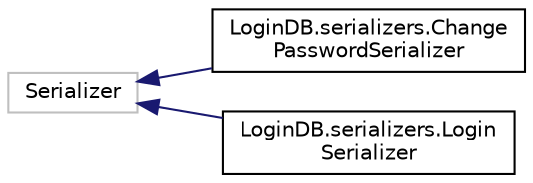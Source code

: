 digraph "Graphical Class Hierarchy"
{
 // LATEX_PDF_SIZE
  edge [fontname="Helvetica",fontsize="10",labelfontname="Helvetica",labelfontsize="10"];
  node [fontname="Helvetica",fontsize="10",shape=record];
  rankdir="LR";
  Node1 [label="Serializer",height=0.2,width=0.4,color="grey75", fillcolor="white", style="filled",tooltip=" "];
  Node1 -> Node0 [dir="back",color="midnightblue",fontsize="10",style="solid",fontname="Helvetica"];
  Node0 [label="LoginDB.serializers.Change\lPasswordSerializer",height=0.2,width=0.4,color="black", fillcolor="white", style="filled",URL="$class_login_d_b_1_1serializers_1_1_change_password_serializer.html",tooltip=" "];
  Node1 -> Node3 [dir="back",color="midnightblue",fontsize="10",style="solid",fontname="Helvetica"];
  Node3 [label="LoginDB.serializers.Login\lSerializer",height=0.2,width=0.4,color="black", fillcolor="white", style="filled",URL="$class_login_d_b_1_1serializers_1_1_login_serializer.html",tooltip=" "];
}
